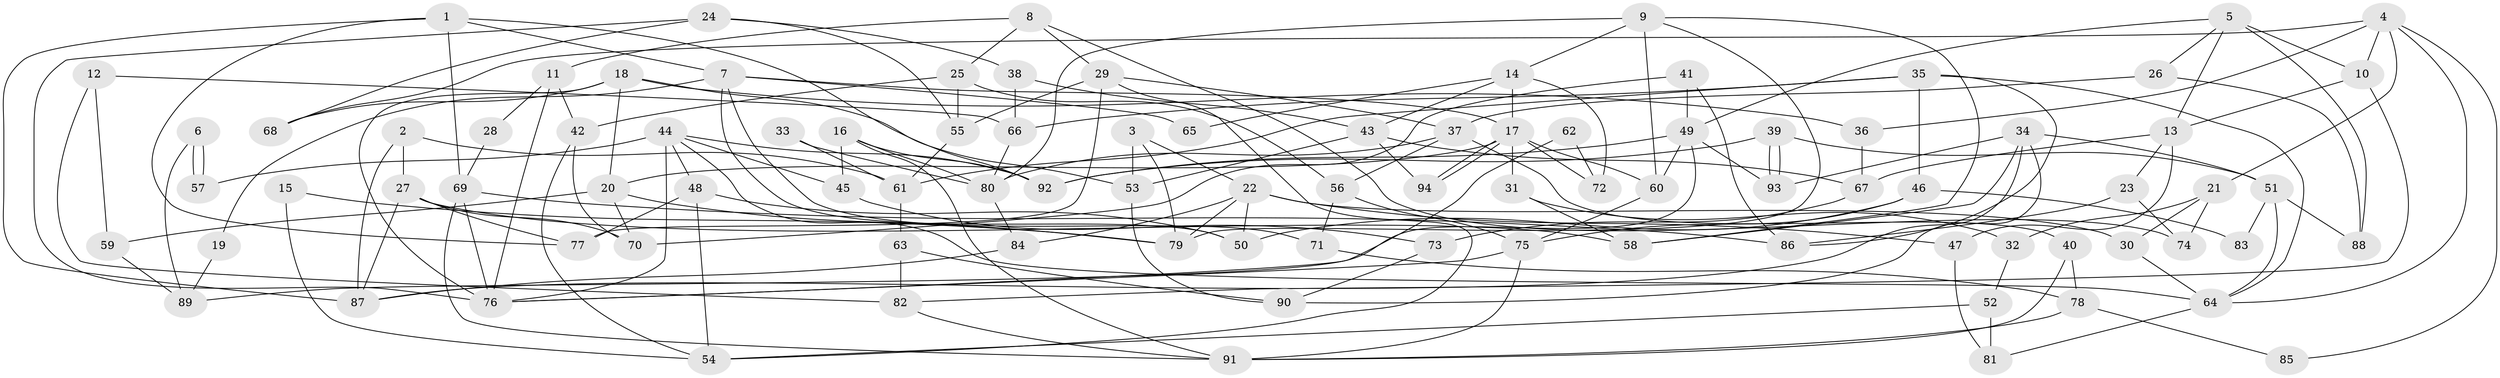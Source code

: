 // Generated by graph-tools (version 1.1) at 2025/26/03/09/25 03:26:20]
// undirected, 94 vertices, 188 edges
graph export_dot {
graph [start="1"]
  node [color=gray90,style=filled];
  1;
  2;
  3;
  4;
  5;
  6;
  7;
  8;
  9;
  10;
  11;
  12;
  13;
  14;
  15;
  16;
  17;
  18;
  19;
  20;
  21;
  22;
  23;
  24;
  25;
  26;
  27;
  28;
  29;
  30;
  31;
  32;
  33;
  34;
  35;
  36;
  37;
  38;
  39;
  40;
  41;
  42;
  43;
  44;
  45;
  46;
  47;
  48;
  49;
  50;
  51;
  52;
  53;
  54;
  55;
  56;
  57;
  58;
  59;
  60;
  61;
  62;
  63;
  64;
  65;
  66;
  67;
  68;
  69;
  70;
  71;
  72;
  73;
  74;
  75;
  76;
  77;
  78;
  79;
  80;
  81;
  82;
  83;
  84;
  85;
  86;
  87;
  88;
  89;
  90;
  91;
  92;
  93;
  94;
  1 -- 77;
  1 -- 87;
  1 -- 7;
  1 -- 69;
  1 -- 92;
  2 -- 87;
  2 -- 27;
  2 -- 61;
  3 -- 79;
  3 -- 53;
  3 -- 22;
  4 -- 64;
  4 -- 36;
  4 -- 10;
  4 -- 21;
  4 -- 68;
  4 -- 85;
  5 -- 88;
  5 -- 13;
  5 -- 10;
  5 -- 26;
  5 -- 49;
  6 -- 57;
  6 -- 57;
  6 -- 89;
  7 -- 50;
  7 -- 17;
  7 -- 19;
  7 -- 65;
  7 -- 71;
  8 -- 29;
  8 -- 25;
  8 -- 11;
  8 -- 74;
  9 -- 60;
  9 -- 79;
  9 -- 14;
  9 -- 58;
  9 -- 80;
  10 -- 13;
  10 -- 82;
  11 -- 42;
  11 -- 28;
  11 -- 76;
  12 -- 82;
  12 -- 66;
  12 -- 59;
  13 -- 23;
  13 -- 47;
  13 -- 67;
  14 -- 17;
  14 -- 43;
  14 -- 65;
  14 -- 72;
  15 -- 79;
  15 -- 54;
  16 -- 92;
  16 -- 91;
  16 -- 45;
  16 -- 80;
  17 -- 94;
  17 -- 94;
  17 -- 20;
  17 -- 31;
  17 -- 60;
  17 -- 72;
  18 -- 76;
  18 -- 20;
  18 -- 36;
  18 -- 53;
  18 -- 68;
  19 -- 89;
  20 -- 70;
  20 -- 59;
  20 -- 79;
  21 -- 30;
  21 -- 32;
  21 -- 74;
  22 -- 50;
  22 -- 30;
  22 -- 47;
  22 -- 79;
  22 -- 84;
  23 -- 74;
  23 -- 86;
  24 -- 76;
  24 -- 68;
  24 -- 38;
  24 -- 55;
  25 -- 56;
  25 -- 55;
  25 -- 42;
  26 -- 37;
  26 -- 88;
  27 -- 87;
  27 -- 58;
  27 -- 70;
  27 -- 77;
  28 -- 69;
  29 -- 37;
  29 -- 77;
  29 -- 54;
  29 -- 55;
  30 -- 64;
  31 -- 58;
  31 -- 32;
  32 -- 52;
  33 -- 61;
  33 -- 80;
  34 -- 90;
  34 -- 93;
  34 -- 51;
  34 -- 58;
  34 -- 87;
  35 -- 61;
  35 -- 66;
  35 -- 46;
  35 -- 64;
  35 -- 86;
  36 -- 67;
  37 -- 80;
  37 -- 40;
  37 -- 56;
  38 -- 43;
  38 -- 66;
  39 -- 92;
  39 -- 93;
  39 -- 93;
  39 -- 51;
  40 -- 78;
  40 -- 91;
  41 -- 70;
  41 -- 49;
  41 -- 86;
  42 -- 54;
  42 -- 70;
  43 -- 53;
  43 -- 67;
  43 -- 94;
  44 -- 76;
  44 -- 64;
  44 -- 45;
  44 -- 48;
  44 -- 57;
  44 -- 92;
  45 -- 73;
  46 -- 75;
  46 -- 50;
  46 -- 83;
  47 -- 81;
  48 -- 54;
  48 -- 50;
  48 -- 77;
  49 -- 92;
  49 -- 60;
  49 -- 89;
  49 -- 93;
  51 -- 64;
  51 -- 83;
  51 -- 88;
  52 -- 81;
  52 -- 54;
  53 -- 90;
  55 -- 61;
  56 -- 75;
  56 -- 71;
  59 -- 89;
  60 -- 75;
  61 -- 63;
  62 -- 76;
  62 -- 72;
  63 -- 82;
  63 -- 90;
  64 -- 81;
  66 -- 80;
  67 -- 73;
  69 -- 86;
  69 -- 76;
  69 -- 91;
  71 -- 78;
  73 -- 90;
  75 -- 76;
  75 -- 91;
  78 -- 91;
  78 -- 85;
  80 -- 84;
  82 -- 91;
  84 -- 87;
}
